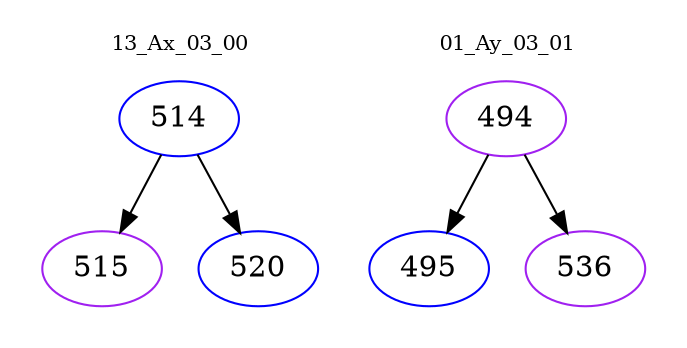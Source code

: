 digraph{
subgraph cluster_0 {
color = white
label = "13_Ax_03_00";
fontsize=10;
T0_514 [label="514", color="blue"]
T0_514 -> T0_515 [color="black"]
T0_515 [label="515", color="purple"]
T0_514 -> T0_520 [color="black"]
T0_520 [label="520", color="blue"]
}
subgraph cluster_1 {
color = white
label = "01_Ay_03_01";
fontsize=10;
T1_494 [label="494", color="purple"]
T1_494 -> T1_495 [color="black"]
T1_495 [label="495", color="blue"]
T1_494 -> T1_536 [color="black"]
T1_536 [label="536", color="purple"]
}
}

